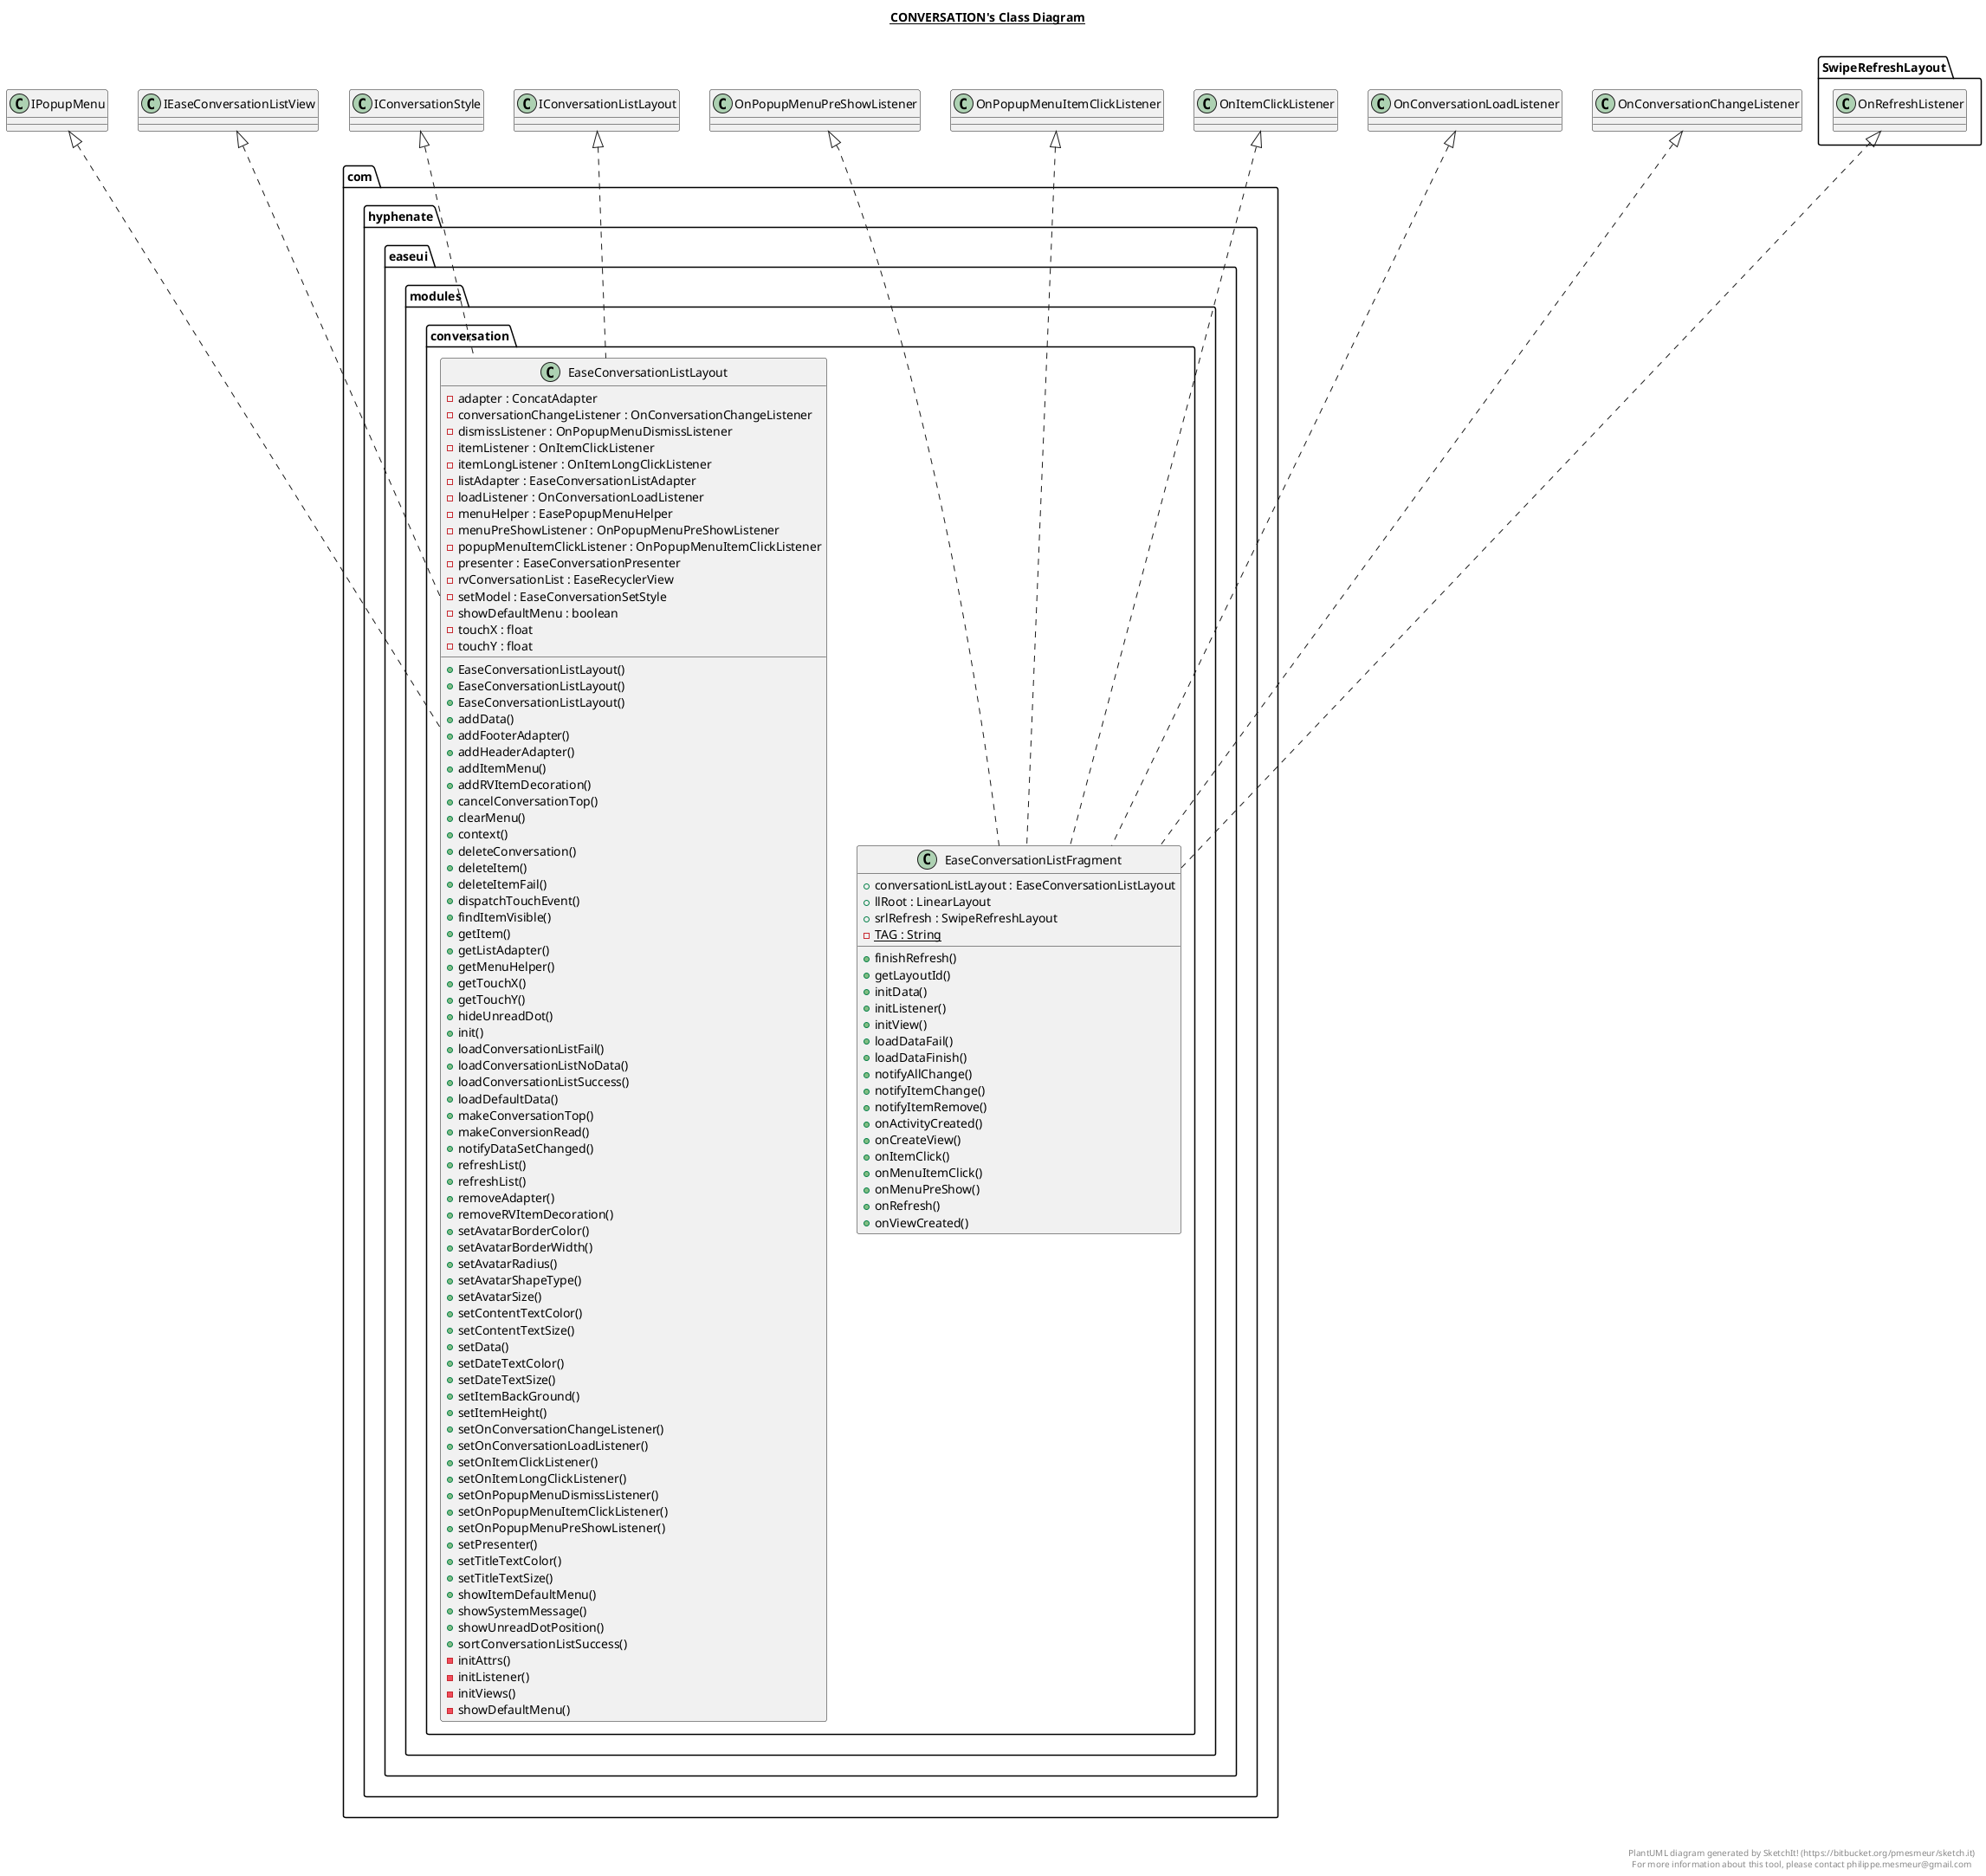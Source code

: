 @startuml

title __CONVERSATION's Class Diagram__\n

  namespace com.hyphenate.easeui {
    namespace modules {
      namespace conversation {
        class com.hyphenate.easeui.modules.conversation.EaseConversationListFragment {
            + conversationListLayout : EaseConversationListLayout
            + llRoot : LinearLayout
            + srlRefresh : SwipeRefreshLayout
            {static} - TAG : String
            + finishRefresh()
            + getLayoutId()
            + initData()
            + initListener()
            + initView()
            + loadDataFail()
            + loadDataFinish()
            + notifyAllChange()
            + notifyItemChange()
            + notifyItemRemove()
            + onActivityCreated()
            + onCreateView()
            + onItemClick()
            + onMenuItemClick()
            + onMenuPreShow()
            + onRefresh()
            + onViewCreated()
        }
      }
    }
  }
  

  namespace com.hyphenate.easeui {
    namespace modules {
      namespace conversation {
        class com.hyphenate.easeui.modules.conversation.EaseConversationListLayout {
            - adapter : ConcatAdapter
            - conversationChangeListener : OnConversationChangeListener
            - dismissListener : OnPopupMenuDismissListener
            - itemListener : OnItemClickListener
            - itemLongListener : OnItemLongClickListener
            - listAdapter : EaseConversationListAdapter
            - loadListener : OnConversationLoadListener
            - menuHelper : EasePopupMenuHelper
            - menuPreShowListener : OnPopupMenuPreShowListener
            - popupMenuItemClickListener : OnPopupMenuItemClickListener
            - presenter : EaseConversationPresenter
            - rvConversationList : EaseRecyclerView
            - setModel : EaseConversationSetStyle
            - showDefaultMenu : boolean
            - touchX : float
            - touchY : float
            + EaseConversationListLayout()
            + EaseConversationListLayout()
            + EaseConversationListLayout()
            + addData()
            + addFooterAdapter()
            + addHeaderAdapter()
            + addItemMenu()
            + addRVItemDecoration()
            + cancelConversationTop()
            + clearMenu()
            + context()
            + deleteConversation()
            + deleteItem()
            + deleteItemFail()
            + dispatchTouchEvent()
            + findItemVisible()
            + getItem()
            + getListAdapter()
            + getMenuHelper()
            + getTouchX()
            + getTouchY()
            + hideUnreadDot()
            + init()
            + loadConversationListFail()
            + loadConversationListNoData()
            + loadConversationListSuccess()
            + loadDefaultData()
            + makeConversationTop()
            + makeConversionRead()
            + notifyDataSetChanged()
            + refreshList()
            + refreshList()
            + removeAdapter()
            + removeRVItemDecoration()
            + setAvatarBorderColor()
            + setAvatarBorderWidth()
            + setAvatarRadius()
            + setAvatarShapeType()
            + setAvatarSize()
            + setContentTextColor()
            + setContentTextSize()
            + setData()
            + setDateTextColor()
            + setDateTextSize()
            + setItemBackGround()
            + setItemHeight()
            + setOnConversationChangeListener()
            + setOnConversationLoadListener()
            + setOnItemClickListener()
            + setOnItemLongClickListener()
            + setOnPopupMenuDismissListener()
            + setOnPopupMenuItemClickListener()
            + setOnPopupMenuPreShowListener()
            + setPresenter()
            + setTitleTextColor()
            + setTitleTextSize()
            + showItemDefaultMenu()
            + showSystemMessage()
            + showUnreadDotPosition()
            + sortConversationListSuccess()
            - initAttrs()
            - initListener()
            - initViews()
            - showDefaultMenu()
        }
      }
    }
  }
  

  com.hyphenate.easeui.modules.conversation.EaseConversationListFragment .up.|> OnConversationChangeListener
  com.hyphenate.easeui.modules.conversation.EaseConversationListFragment .up.|> OnConversationLoadListener
  com.hyphenate.easeui.modules.conversation.EaseConversationListFragment .up.|> OnItemClickListener
  com.hyphenate.easeui.modules.conversation.EaseConversationListFragment .up.|> OnPopupMenuItemClickListener
  com.hyphenate.easeui.modules.conversation.EaseConversationListFragment .up.|> OnPopupMenuPreShowListener
  com.hyphenate.easeui.modules.conversation.EaseConversationListFragment .up.|> SwipeRefreshLayout.OnRefreshListener
  com.hyphenate.easeui.modules.conversation.EaseConversationListLayout .up.|> IConversationListLayout
  com.hyphenate.easeui.modules.conversation.EaseConversationListLayout .up.|> IConversationStyle
  com.hyphenate.easeui.modules.conversation.EaseConversationListLayout .up.|> IEaseConversationListView
  com.hyphenate.easeui.modules.conversation.EaseConversationListLayout .up.|> IPopupMenu


right footer


PlantUML diagram generated by SketchIt! (https://bitbucket.org/pmesmeur/sketch.it)
For more information about this tool, please contact philippe.mesmeur@gmail.com
endfooter

@enduml
